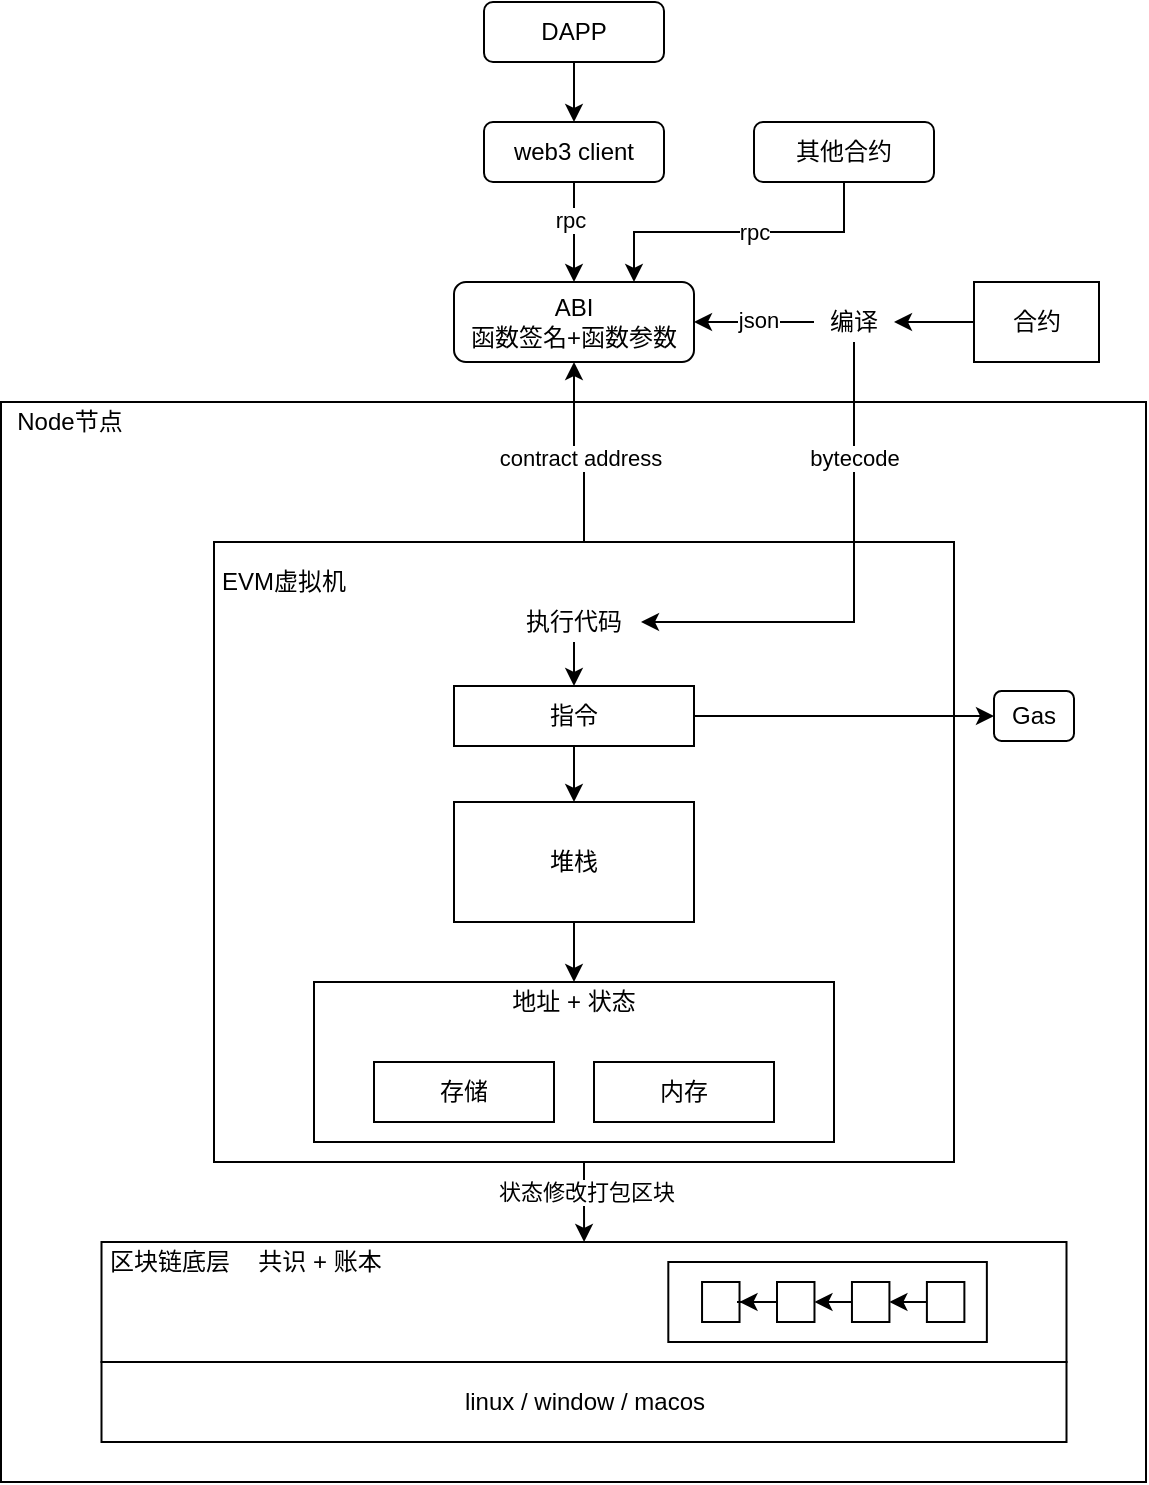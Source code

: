 <mxfile version="14.9.9" type="github">
  <diagram id="B94iIyrBxkbssp-TuIm3" name="Page-1">
    <mxGraphModel dx="946" dy="1783" grid="1" gridSize="10" guides="1" tooltips="1" connect="1" arrows="1" fold="1" page="1" pageScale="1" pageWidth="827" pageHeight="1169" math="0" shadow="0">
      <root>
        <mxCell id="0" />
        <mxCell id="1" parent="0" />
        <mxCell id="ZnkIq9cweOyvzbWh76kK-16" value="" style="rounded=0;whiteSpace=wrap;html=1;" vertex="1" parent="1">
          <mxGeometry x="93.5" y="130" width="572.5" height="540" as="geometry" />
        </mxCell>
        <mxCell id="ZnkIq9cweOyvzbWh76kK-20" style="edgeStyle=orthogonalEdgeStyle;rounded=0;orthogonalLoop=1;jettySize=auto;html=1;exitX=0.5;exitY=0;exitDx=0;exitDy=0;" edge="1" parent="1" source="ZnkIq9cweOyvzbWh76kK-8" target="ZnkIq9cweOyvzbWh76kK-19">
          <mxGeometry relative="1" as="geometry" />
        </mxCell>
        <mxCell id="ZnkIq9cweOyvzbWh76kK-55" value="contract address" style="edgeLabel;html=1;align=center;verticalAlign=middle;resizable=0;points=[];" vertex="1" connectable="0" parent="ZnkIq9cweOyvzbWh76kK-20">
          <mxGeometry x="-0.1" y="2" relative="1" as="geometry">
            <mxPoint y="1" as="offset" />
          </mxGeometry>
        </mxCell>
        <mxCell id="ZnkIq9cweOyvzbWh76kK-40" style="edgeStyle=orthogonalEdgeStyle;rounded=0;orthogonalLoop=1;jettySize=auto;html=1;exitX=0.5;exitY=1;exitDx=0;exitDy=0;" edge="1" parent="1" source="ZnkIq9cweOyvzbWh76kK-8" target="ZnkIq9cweOyvzbWh76kK-61">
          <mxGeometry relative="1" as="geometry">
            <mxPoint x="325" y="570" as="targetPoint" />
          </mxGeometry>
        </mxCell>
        <mxCell id="ZnkIq9cweOyvzbWh76kK-42" value="状态修改打包区块" style="edgeLabel;html=1;align=center;verticalAlign=middle;resizable=0;points=[];" vertex="1" connectable="0" parent="ZnkIq9cweOyvzbWh76kK-40">
          <mxGeometry x="0.47" y="1" relative="1" as="geometry">
            <mxPoint x="83" y="-44" as="offset" />
          </mxGeometry>
        </mxCell>
        <mxCell id="ZnkIq9cweOyvzbWh76kK-69" value="状态修改打包区块" style="edgeLabel;html=1;align=center;verticalAlign=middle;resizable=0;points=[];" vertex="1" connectable="0" parent="ZnkIq9cweOyvzbWh76kK-40">
          <mxGeometry x="-0.252" y="1" relative="1" as="geometry">
            <mxPoint as="offset" />
          </mxGeometry>
        </mxCell>
        <mxCell id="ZnkIq9cweOyvzbWh76kK-8" value="" style="rounded=0;whiteSpace=wrap;html=1;" vertex="1" parent="1">
          <mxGeometry x="200" y="200" width="370" height="310" as="geometry" />
        </mxCell>
        <mxCell id="ZnkIq9cweOyvzbWh76kK-13" value="" style="rounded=0;whiteSpace=wrap;html=1;" vertex="1" parent="1">
          <mxGeometry x="250" y="420" width="260" height="80" as="geometry" />
        </mxCell>
        <mxCell id="ZnkIq9cweOyvzbWh76kK-1" value="存储" style="rounded=0;whiteSpace=wrap;html=1;" vertex="1" parent="1">
          <mxGeometry x="280" y="460" width="90" height="30" as="geometry" />
        </mxCell>
        <mxCell id="ZnkIq9cweOyvzbWh76kK-2" value="内存" style="rounded=0;whiteSpace=wrap;html=1;" vertex="1" parent="1">
          <mxGeometry x="390" y="460" width="90" height="30" as="geometry" />
        </mxCell>
        <mxCell id="ZnkIq9cweOyvzbWh76kK-14" style="edgeStyle=orthogonalEdgeStyle;rounded=0;orthogonalLoop=1;jettySize=auto;html=1;exitX=0.5;exitY=1;exitDx=0;exitDy=0;entryX=0.5;entryY=0;entryDx=0;entryDy=0;" edge="1" parent="1" source="ZnkIq9cweOyvzbWh76kK-3" target="ZnkIq9cweOyvzbWh76kK-13">
          <mxGeometry relative="1" as="geometry" />
        </mxCell>
        <mxCell id="ZnkIq9cweOyvzbWh76kK-3" value="堆栈&lt;br&gt;" style="rounded=0;whiteSpace=wrap;html=1;" vertex="1" parent="1">
          <mxGeometry x="320" y="330" width="120" height="60" as="geometry" />
        </mxCell>
        <mxCell id="ZnkIq9cweOyvzbWh76kK-7" style="edgeStyle=orthogonalEdgeStyle;rounded=0;orthogonalLoop=1;jettySize=auto;html=1;exitX=1;exitY=0.5;exitDx=0;exitDy=0;entryX=0;entryY=0.5;entryDx=0;entryDy=0;" edge="1" parent="1" source="ZnkIq9cweOyvzbWh76kK-4" target="ZnkIq9cweOyvzbWh76kK-6">
          <mxGeometry relative="1" as="geometry" />
        </mxCell>
        <mxCell id="ZnkIq9cweOyvzbWh76kK-12" style="edgeStyle=orthogonalEdgeStyle;rounded=0;orthogonalLoop=1;jettySize=auto;html=1;exitX=0.5;exitY=1;exitDx=0;exitDy=0;" edge="1" parent="1" source="ZnkIq9cweOyvzbWh76kK-4" target="ZnkIq9cweOyvzbWh76kK-3">
          <mxGeometry relative="1" as="geometry" />
        </mxCell>
        <mxCell id="ZnkIq9cweOyvzbWh76kK-4" value="指令" style="rounded=0;whiteSpace=wrap;html=1;" vertex="1" parent="1">
          <mxGeometry x="320" y="272" width="120" height="30" as="geometry" />
        </mxCell>
        <mxCell id="ZnkIq9cweOyvzbWh76kK-6" value="Gas" style="rounded=1;whiteSpace=wrap;html=1;" vertex="1" parent="1">
          <mxGeometry x="590" y="274.5" width="40" height="25" as="geometry" />
        </mxCell>
        <mxCell id="ZnkIq9cweOyvzbWh76kK-9" value="EVM虚拟机" style="text;html=1;strokeColor=none;fillColor=none;align=center;verticalAlign=middle;whiteSpace=wrap;rounded=0;" vertex="1" parent="1">
          <mxGeometry x="200" y="210" width="70" height="20" as="geometry" />
        </mxCell>
        <mxCell id="ZnkIq9cweOyvzbWh76kK-11" style="edgeStyle=orthogonalEdgeStyle;rounded=0;orthogonalLoop=1;jettySize=auto;html=1;exitX=0.5;exitY=1;exitDx=0;exitDy=0;entryX=0.5;entryY=0;entryDx=0;entryDy=0;" edge="1" parent="1" target="ZnkIq9cweOyvzbWh76kK-4">
          <mxGeometry relative="1" as="geometry">
            <mxPoint x="380" y="250" as="sourcePoint" />
          </mxGeometry>
        </mxCell>
        <mxCell id="ZnkIq9cweOyvzbWh76kK-15" value="地址 + 状态" style="text;html=1;strokeColor=none;fillColor=none;align=center;verticalAlign=middle;whiteSpace=wrap;rounded=0;" vertex="1" parent="1">
          <mxGeometry x="330" y="420" width="100" height="20" as="geometry" />
        </mxCell>
        <mxCell id="ZnkIq9cweOyvzbWh76kK-17" value="Node节点" style="text;html=1;strokeColor=none;fillColor=none;align=center;verticalAlign=middle;whiteSpace=wrap;rounded=0;" vertex="1" parent="1">
          <mxGeometry x="93.5" y="130" width="67.5" height="20" as="geometry" />
        </mxCell>
        <mxCell id="ZnkIq9cweOyvzbWh76kK-19" value="ABI&lt;br&gt;函数签名+函数参数" style="rounded=1;whiteSpace=wrap;html=1;" vertex="1" parent="1">
          <mxGeometry x="320" y="70" width="120" height="40" as="geometry" />
        </mxCell>
        <mxCell id="ZnkIq9cweOyvzbWh76kK-58" style="edgeStyle=orthogonalEdgeStyle;rounded=0;orthogonalLoop=1;jettySize=auto;html=1;exitX=0.5;exitY=1;exitDx=0;exitDy=0;" edge="1" parent="1" source="ZnkIq9cweOyvzbWh76kK-35" target="ZnkIq9cweOyvzbWh76kK-19">
          <mxGeometry relative="1" as="geometry" />
        </mxCell>
        <mxCell id="ZnkIq9cweOyvzbWh76kK-59" value="rpc" style="edgeLabel;html=1;align=center;verticalAlign=middle;resizable=0;points=[];" vertex="1" connectable="0" parent="ZnkIq9cweOyvzbWh76kK-58">
          <mxGeometry x="-0.26" y="-2" relative="1" as="geometry">
            <mxPoint as="offset" />
          </mxGeometry>
        </mxCell>
        <mxCell id="ZnkIq9cweOyvzbWh76kK-35" value="web3 client" style="rounded=1;whiteSpace=wrap;html=1;" vertex="1" parent="1">
          <mxGeometry x="335" y="-10" width="90" height="30" as="geometry" />
        </mxCell>
        <mxCell id="ZnkIq9cweOyvzbWh76kK-37" style="edgeStyle=orthogonalEdgeStyle;rounded=0;orthogonalLoop=1;jettySize=auto;html=1;exitX=0.5;exitY=1;exitDx=0;exitDy=0;entryX=0.5;entryY=0;entryDx=0;entryDy=0;" edge="1" parent="1" source="ZnkIq9cweOyvzbWh76kK-36" target="ZnkIq9cweOyvzbWh76kK-35">
          <mxGeometry relative="1" as="geometry" />
        </mxCell>
        <mxCell id="ZnkIq9cweOyvzbWh76kK-36" value="DAPP" style="rounded=1;whiteSpace=wrap;html=1;" vertex="1" parent="1">
          <mxGeometry x="335" y="-70" width="90" height="30" as="geometry" />
        </mxCell>
        <mxCell id="ZnkIq9cweOyvzbWh76kK-49" style="edgeStyle=orthogonalEdgeStyle;rounded=0;orthogonalLoop=1;jettySize=auto;html=1;exitX=0;exitY=0.5;exitDx=0;exitDy=0;" edge="1" parent="1" source="ZnkIq9cweOyvzbWh76kK-44" target="ZnkIq9cweOyvzbWh76kK-48">
          <mxGeometry relative="1" as="geometry" />
        </mxCell>
        <mxCell id="ZnkIq9cweOyvzbWh76kK-44" value="合约" style="rounded=0;whiteSpace=wrap;html=1;" vertex="1" parent="1">
          <mxGeometry x="580" y="70" width="62.5" height="40" as="geometry" />
        </mxCell>
        <mxCell id="ZnkIq9cweOyvzbWh76kK-50" style="edgeStyle=orthogonalEdgeStyle;rounded=0;orthogonalLoop=1;jettySize=auto;html=1;exitX=0;exitY=0.5;exitDx=0;exitDy=0;" edge="1" parent="1" source="ZnkIq9cweOyvzbWh76kK-48" target="ZnkIq9cweOyvzbWh76kK-19">
          <mxGeometry relative="1" as="geometry" />
        </mxCell>
        <mxCell id="ZnkIq9cweOyvzbWh76kK-52" value="json" style="edgeLabel;html=1;align=center;verticalAlign=middle;resizable=0;points=[];" vertex="1" connectable="0" parent="ZnkIq9cweOyvzbWh76kK-50">
          <mxGeometry x="-0.067" y="-1" relative="1" as="geometry">
            <mxPoint as="offset" />
          </mxGeometry>
        </mxCell>
        <mxCell id="ZnkIq9cweOyvzbWh76kK-51" style="edgeStyle=orthogonalEdgeStyle;rounded=0;orthogonalLoop=1;jettySize=auto;html=1;exitX=0.5;exitY=1;exitDx=0;exitDy=0;entryX=1;entryY=0.5;entryDx=0;entryDy=0;" edge="1" parent="1" source="ZnkIq9cweOyvzbWh76kK-48" target="ZnkIq9cweOyvzbWh76kK-54">
          <mxGeometry relative="1" as="geometry">
            <mxPoint x="440" y="235" as="targetPoint" />
          </mxGeometry>
        </mxCell>
        <mxCell id="ZnkIq9cweOyvzbWh76kK-53" value="bytecode" style="edgeLabel;html=1;align=center;verticalAlign=middle;resizable=0;points=[];" vertex="1" connectable="0" parent="ZnkIq9cweOyvzbWh76kK-51">
          <mxGeometry x="-0.53" relative="1" as="geometry">
            <mxPoint as="offset" />
          </mxGeometry>
        </mxCell>
        <mxCell id="ZnkIq9cweOyvzbWh76kK-48" value="编译" style="text;html=1;strokeColor=none;fillColor=none;align=center;verticalAlign=middle;whiteSpace=wrap;rounded=0;" vertex="1" parent="1">
          <mxGeometry x="500" y="80" width="40" height="20" as="geometry" />
        </mxCell>
        <mxCell id="ZnkIq9cweOyvzbWh76kK-54" value="执行代码" style="text;html=1;strokeColor=none;fillColor=none;align=center;verticalAlign=middle;whiteSpace=wrap;rounded=0;" vertex="1" parent="1">
          <mxGeometry x="346" y="230" width="67.5" height="20" as="geometry" />
        </mxCell>
        <mxCell id="ZnkIq9cweOyvzbWh76kK-57" style="edgeStyle=orthogonalEdgeStyle;rounded=0;orthogonalLoop=1;jettySize=auto;html=1;exitX=0.5;exitY=1;exitDx=0;exitDy=0;entryX=0.75;entryY=0;entryDx=0;entryDy=0;" edge="1" parent="1" source="ZnkIq9cweOyvzbWh76kK-56" target="ZnkIq9cweOyvzbWh76kK-19">
          <mxGeometry relative="1" as="geometry" />
        </mxCell>
        <mxCell id="ZnkIq9cweOyvzbWh76kK-60" value="rpc" style="edgeLabel;html=1;align=center;verticalAlign=middle;resizable=0;points=[];" vertex="1" connectable="0" parent="ZnkIq9cweOyvzbWh76kK-57">
          <mxGeometry x="-0.097" relative="1" as="geometry">
            <mxPoint as="offset" />
          </mxGeometry>
        </mxCell>
        <mxCell id="ZnkIq9cweOyvzbWh76kK-56" value="其他合约" style="rounded=1;whiteSpace=wrap;html=1;" vertex="1" parent="1">
          <mxGeometry x="470" y="-10" width="90" height="30" as="geometry" />
        </mxCell>
        <mxCell id="ZnkIq9cweOyvzbWh76kK-66" value="" style="group" vertex="1" connectable="0" parent="1">
          <mxGeometry x="143.75" y="550" width="482.5" height="100" as="geometry" />
        </mxCell>
        <mxCell id="ZnkIq9cweOyvzbWh76kK-61" value="" style="rounded=0;whiteSpace=wrap;html=1;" vertex="1" parent="ZnkIq9cweOyvzbWh76kK-66">
          <mxGeometry width="482.5" height="60" as="geometry" />
        </mxCell>
        <mxCell id="ZnkIq9cweOyvzbWh76kK-32" value="" style="rounded=0;whiteSpace=wrap;html=1;" vertex="1" parent="ZnkIq9cweOyvzbWh76kK-66">
          <mxGeometry x="283.41" y="10" width="159.272" height="40" as="geometry" />
        </mxCell>
        <mxCell id="ZnkIq9cweOyvzbWh76kK-18" value="linux / window / macos" style="rounded=0;whiteSpace=wrap;html=1;" vertex="1" parent="ZnkIq9cweOyvzbWh76kK-66">
          <mxGeometry y="60" width="482.5" height="40" as="geometry" />
        </mxCell>
        <mxCell id="ZnkIq9cweOyvzbWh76kK-23" value="" style="rounded=0;whiteSpace=wrap;html=1;" vertex="1" parent="ZnkIq9cweOyvzbWh76kK-66">
          <mxGeometry x="300.274" y="20" width="18.738" height="20" as="geometry" />
        </mxCell>
        <mxCell id="ZnkIq9cweOyvzbWh76kK-31" style="edgeStyle=orthogonalEdgeStyle;rounded=0;orthogonalLoop=1;jettySize=auto;html=1;exitX=0;exitY=0.5;exitDx=0;exitDy=0;" edge="1" parent="ZnkIq9cweOyvzbWh76kK-66" source="ZnkIq9cweOyvzbWh76kK-25" target="ZnkIq9cweOyvzbWh76kK-23">
          <mxGeometry relative="1" as="geometry" />
        </mxCell>
        <mxCell id="ZnkIq9cweOyvzbWh76kK-25" value="" style="rounded=0;whiteSpace=wrap;html=1;" vertex="1" parent="ZnkIq9cweOyvzbWh76kK-66">
          <mxGeometry x="337.75" y="20" width="18.738" height="20" as="geometry" />
        </mxCell>
        <mxCell id="ZnkIq9cweOyvzbWh76kK-29" style="edgeStyle=orthogonalEdgeStyle;rounded=0;orthogonalLoop=1;jettySize=auto;html=1;exitX=0;exitY=0.5;exitDx=0;exitDy=0;entryX=1;entryY=0.5;entryDx=0;entryDy=0;" edge="1" parent="ZnkIq9cweOyvzbWh76kK-66" source="ZnkIq9cweOyvzbWh76kK-26" target="ZnkIq9cweOyvzbWh76kK-25">
          <mxGeometry relative="1" as="geometry" />
        </mxCell>
        <mxCell id="ZnkIq9cweOyvzbWh76kK-26" value="" style="rounded=0;whiteSpace=wrap;html=1;" vertex="1" parent="ZnkIq9cweOyvzbWh76kK-66">
          <mxGeometry x="375.226" y="20" width="18.738" height="20" as="geometry" />
        </mxCell>
        <mxCell id="ZnkIq9cweOyvzbWh76kK-28" style="edgeStyle=orthogonalEdgeStyle;rounded=0;orthogonalLoop=1;jettySize=auto;html=1;exitX=0;exitY=0.5;exitDx=0;exitDy=0;entryX=1;entryY=0.5;entryDx=0;entryDy=0;" edge="1" parent="ZnkIq9cweOyvzbWh76kK-66" source="ZnkIq9cweOyvzbWh76kK-27" target="ZnkIq9cweOyvzbWh76kK-26">
          <mxGeometry relative="1" as="geometry" />
        </mxCell>
        <mxCell id="ZnkIq9cweOyvzbWh76kK-27" value="" style="rounded=0;whiteSpace=wrap;html=1;" vertex="1" parent="ZnkIq9cweOyvzbWh76kK-66">
          <mxGeometry x="412.701" y="20" width="18.738" height="20" as="geometry" />
        </mxCell>
        <mxCell id="ZnkIq9cweOyvzbWh76kK-67" value="区块链底层" style="text;html=1;strokeColor=none;fillColor=none;align=center;verticalAlign=middle;whiteSpace=wrap;rounded=0;" vertex="1" parent="ZnkIq9cweOyvzbWh76kK-66">
          <mxGeometry width="67.5" height="20" as="geometry" />
        </mxCell>
        <mxCell id="ZnkIq9cweOyvzbWh76kK-68" value="共识 + 账本" style="text;html=1;strokeColor=none;fillColor=none;align=center;verticalAlign=middle;whiteSpace=wrap;rounded=0;" vertex="1" parent="ZnkIq9cweOyvzbWh76kK-66">
          <mxGeometry x="67.5" width="83.75" height="20" as="geometry" />
        </mxCell>
      </root>
    </mxGraphModel>
  </diagram>
</mxfile>
